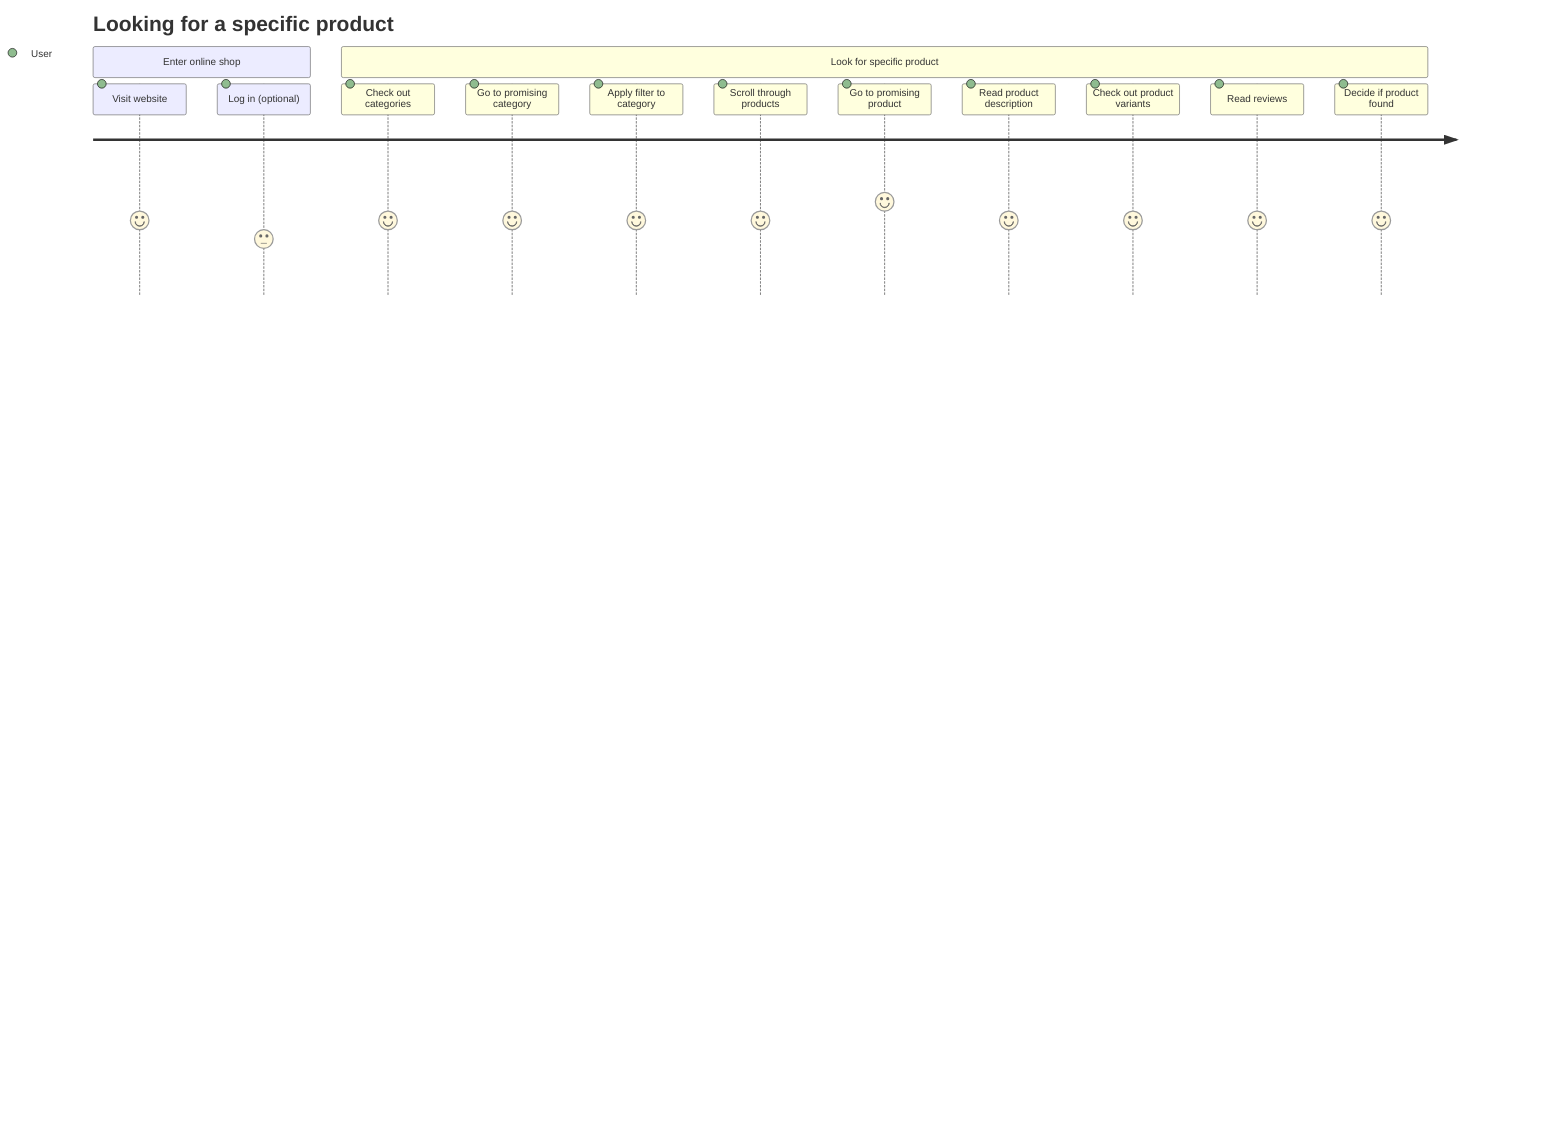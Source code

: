 journey
    title Looking for a specific product
    section Enter online shop
        Visit website: 4: User
        Log in (optional): 3: User
    section Look for specific product
        Check out categories: 4: User
        Go to promising category: 4: User
        Apply filter to category: 4: User
        Scroll through products: 4: User
        Go to promising product: 5: User
        Read product description: 4: User
        Check out product variants: 4: User
        Read reviews: 4: User
        Decide if product found: 4: User